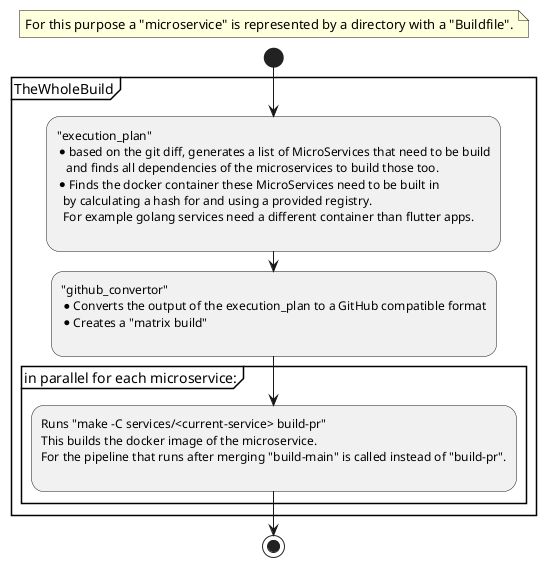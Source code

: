@startuml
'https://plantuml.com/activity-diagram-beta

floating note: For this purpose a "microservice" is represented by a directory with a "Buildfile".

start
group TheWholeBuild
    :"execution_plan"
    * based on the git diff, generates a list of MicroServices that need to be build
       and finds all dependencies of the microservices to build those too.
    * Finds the docker container these MicroServices need to be built in
      by calculating a hash for and using a provided registry.
      For example golang services need a different container than flutter apps.
    ;

    :"github_convertor"
    * Converts the output of the execution_plan to a GitHub compatible format
    * Creates a "matrix build"
    ;

    group in parallel for each microservice:
        :Runs "make -C services/<current-service> build-pr"
        This builds the docker image of the microservice.
        For the pipeline that runs after merging "build-main" is called instead of "build-pr".
        ;
    end group
}

stop
@enduml
